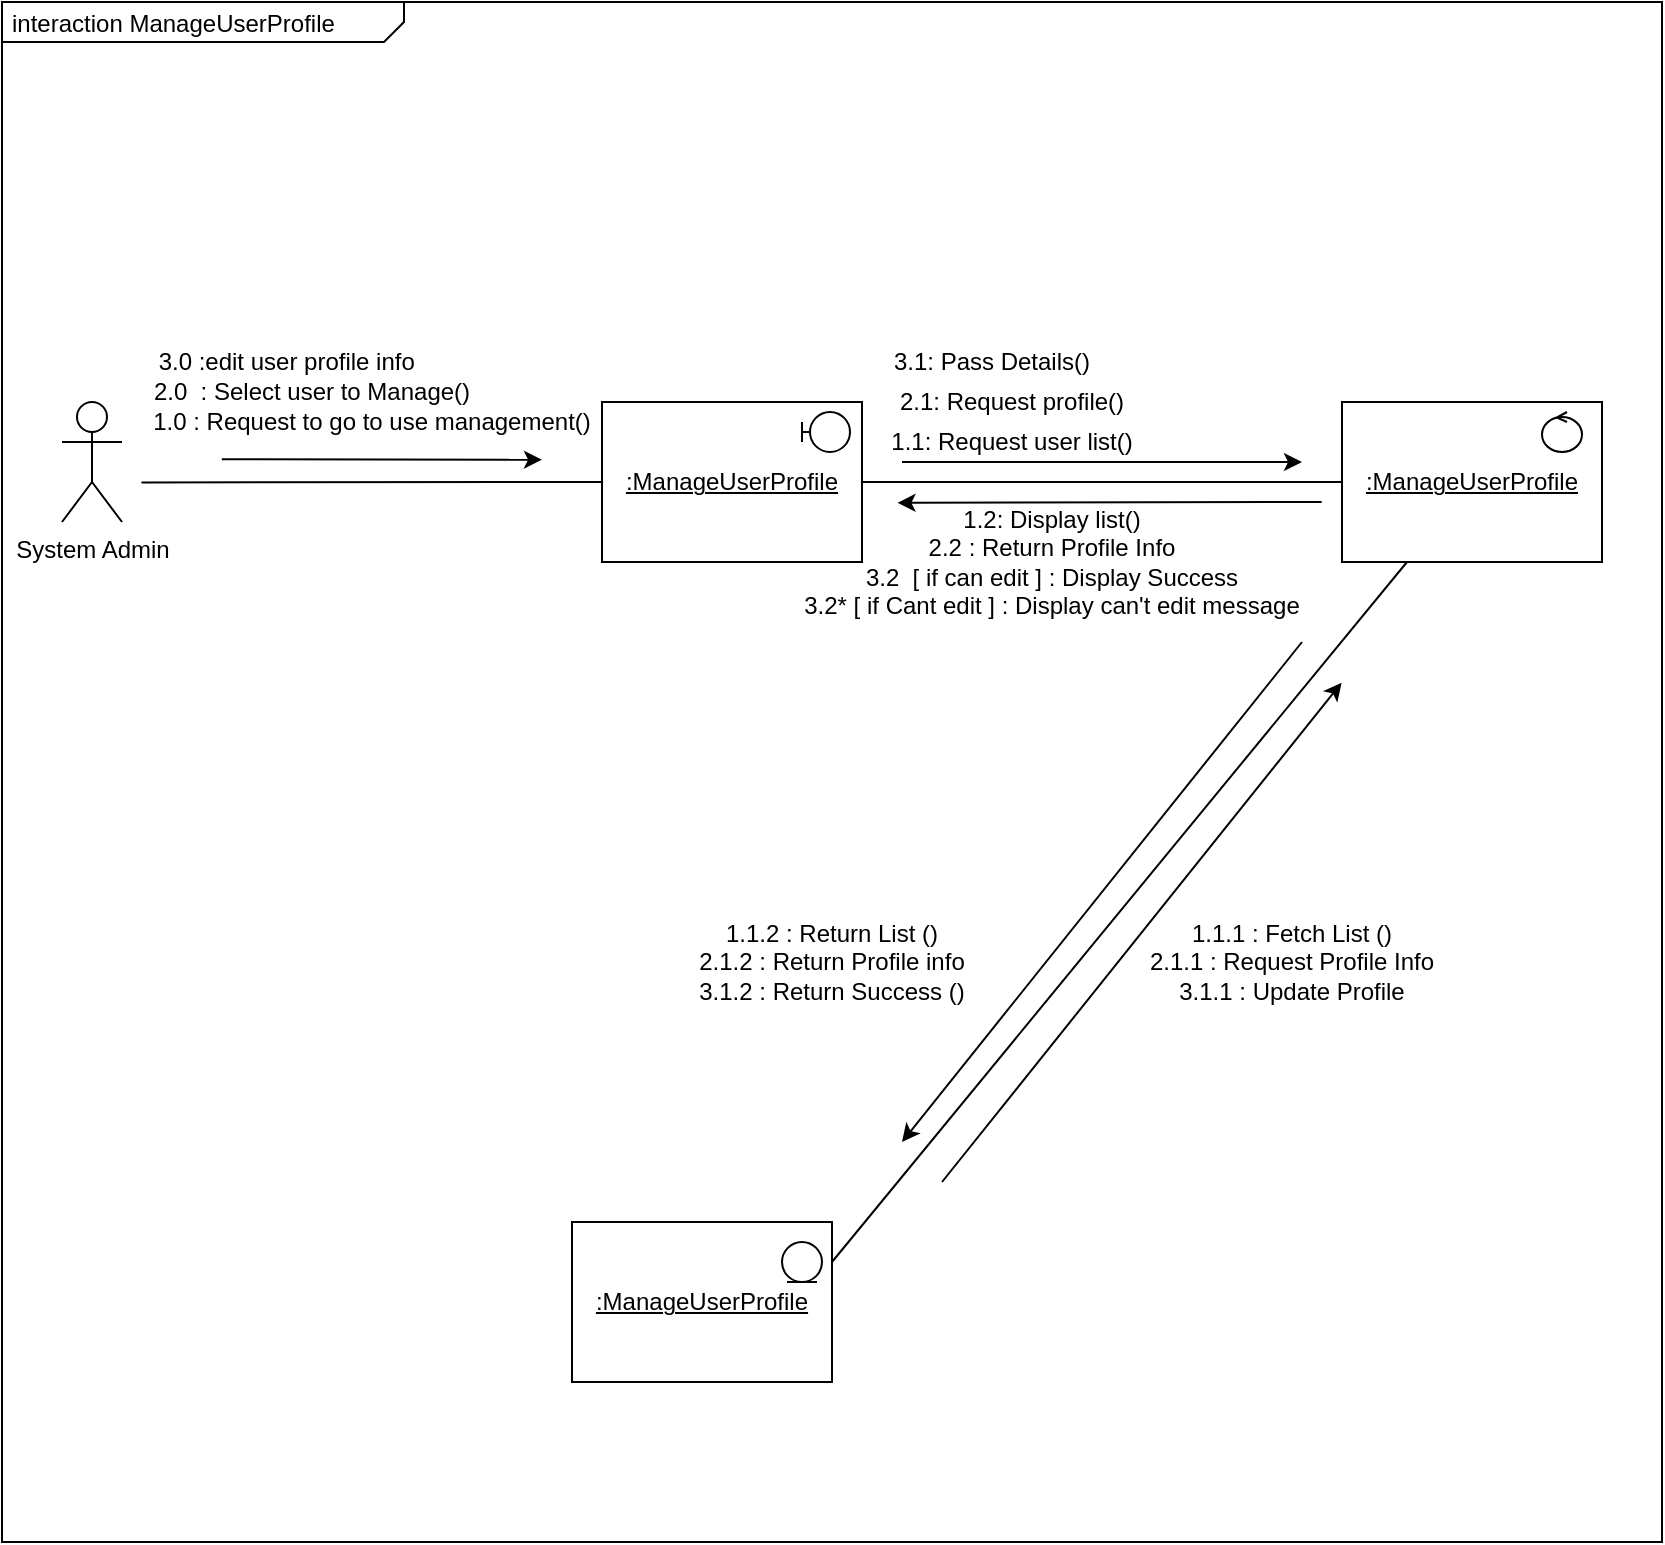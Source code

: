 <mxfile version="24.7.16">
  <diagram name="Page-1" id="lDeib4cnhQOom3pcmBpX">
    <mxGraphModel dx="1710" dy="609" grid="1" gridSize="10" guides="1" tooltips="1" connect="1" arrows="1" fold="1" page="1" pageScale="1" pageWidth="850" pageHeight="1100" math="0" shadow="0">
      <root>
        <mxCell id="0" />
        <mxCell id="1" parent="0" />
        <mxCell id="qHMNKw68laCFIDu4vdMn-2" value="&lt;p style=&quot;margin:0px;margin-top:4px;margin-left:5px;text-align:left;&quot;&gt;interaction ManageUserProfile&lt;/p&gt;" style="html=1;shape=mxgraph.sysml.package;overflow=fill;labelX=201;align=left;spacingLeft=5;verticalAlign=top;spacingTop=-3;" parent="1" vertex="1">
          <mxGeometry x="10" y="40" width="830" height="770" as="geometry" />
        </mxCell>
        <mxCell id="qHMNKw68laCFIDu4vdMn-5" value="System Admin" style="shape=umlActor;html=1;verticalLabelPosition=bottom;verticalAlign=top;align=center;" parent="1" vertex="1">
          <mxGeometry x="40" y="240" width="30" height="60" as="geometry" />
        </mxCell>
        <mxCell id="qHMNKw68laCFIDu4vdMn-6" value="&lt;u&gt;:ManageUserProfile&lt;/u&gt;" style="rounded=0;whiteSpace=wrap;html=1;" parent="1" vertex="1">
          <mxGeometry x="310" y="240" width="130" height="80" as="geometry" />
        </mxCell>
        <mxCell id="qHMNKw68laCFIDu4vdMn-7" value="" style="shape=umlBoundary;whiteSpace=wrap;html=1;" parent="1" vertex="1">
          <mxGeometry x="410" y="245" width="24" height="20" as="geometry" />
        </mxCell>
        <mxCell id="qHMNKw68laCFIDu4vdMn-10" value="" style="endArrow=none;html=1;rounded=0;exitX=0;exitY=0.5;exitDx=0;exitDy=0;entryX=0.084;entryY=0.312;entryDx=0;entryDy=0;entryPerimeter=0;" parent="1" source="qHMNKw68laCFIDu4vdMn-6" target="qHMNKw68laCFIDu4vdMn-2" edge="1">
          <mxGeometry width="50" height="50" relative="1" as="geometry">
            <mxPoint x="330" y="290" as="sourcePoint" />
            <mxPoint x="110.32" y="280.39" as="targetPoint" />
          </mxGeometry>
        </mxCell>
        <mxCell id="qHMNKw68laCFIDu4vdMn-11" value="" style="endArrow=classic;html=1;rounded=0;entryX=0.408;entryY=0.129;entryDx=0;entryDy=0;entryPerimeter=0;" parent="1" edge="1">
          <mxGeometry width="50" height="50" relative="1" as="geometry">
            <mxPoint x="119.92" y="268.57" as="sourcePoint" />
            <mxPoint x="280.0" y="268.86" as="targetPoint" />
          </mxGeometry>
        </mxCell>
        <mxCell id="qHMNKw68laCFIDu4vdMn-12" value="1.0 : Request to go to use management()" style="text;html=1;align=center;verticalAlign=middle;whiteSpace=wrap;rounded=0;" parent="1" vertex="1">
          <mxGeometry x="50" y="235" width="290" height="30" as="geometry" />
        </mxCell>
        <mxCell id="qHMNKw68laCFIDu4vdMn-13" value="2.0&amp;nbsp; : Select user to Manage()" style="text;html=1;align=center;verticalAlign=middle;whiteSpace=wrap;rounded=0;" parent="1" vertex="1">
          <mxGeometry x="20" y="220" width="290" height="30" as="geometry" />
        </mxCell>
        <mxCell id="qHMNKw68laCFIDu4vdMn-14" value="3.0 :edit user profile info&lt;span style=&quot;white-space: pre;&quot;&gt;&#x9;&lt;/span&gt;" style="text;html=1;align=center;verticalAlign=middle;whiteSpace=wrap;rounded=0;" parent="1" vertex="1">
          <mxGeometry x="10" y="205" width="290" height="30" as="geometry" />
        </mxCell>
        <mxCell id="qHMNKw68laCFIDu4vdMn-15" value="&lt;u&gt;:ManageUserProfile&lt;/u&gt;" style="rounded=0;whiteSpace=wrap;html=1;" parent="1" vertex="1">
          <mxGeometry x="680" y="240" width="130" height="80" as="geometry" />
        </mxCell>
        <mxCell id="qHMNKw68laCFIDu4vdMn-18" value="" style="endArrow=none;html=1;rounded=0;entryX=1;entryY=0.5;entryDx=0;entryDy=0;exitX=0;exitY=0.5;exitDx=0;exitDy=0;" parent="1" source="qHMNKw68laCFIDu4vdMn-15" target="qHMNKw68laCFIDu4vdMn-6" edge="1">
          <mxGeometry width="50" height="50" relative="1" as="geometry">
            <mxPoint x="630" y="280" as="sourcePoint" />
            <mxPoint x="440" y="279.41" as="targetPoint" />
          </mxGeometry>
        </mxCell>
        <mxCell id="qHMNKw68laCFIDu4vdMn-20" value="1.1: Request user list()" style="text;html=1;align=center;verticalAlign=middle;whiteSpace=wrap;rounded=0;" parent="1" vertex="1">
          <mxGeometry x="370" y="250" width="290" height="20" as="geometry" />
        </mxCell>
        <mxCell id="qHMNKw68laCFIDu4vdMn-21" value="" style="endArrow=classic;html=1;rounded=0;entryX=1;entryY=1;entryDx=0;entryDy=0;" parent="1" target="qHMNKw68laCFIDu4vdMn-20" edge="1">
          <mxGeometry width="50" height="50" relative="1" as="geometry">
            <mxPoint x="460" y="270" as="sourcePoint" />
            <mxPoint x="510" y="220" as="targetPoint" />
          </mxGeometry>
        </mxCell>
        <mxCell id="qHMNKw68laCFIDu4vdMn-22" value="2.1: Request profile()" style="text;html=1;align=center;verticalAlign=middle;whiteSpace=wrap;rounded=0;" parent="1" vertex="1">
          <mxGeometry x="370" y="230" width="290" height="20" as="geometry" />
        </mxCell>
        <mxCell id="qHMNKw68laCFIDu4vdMn-23" value="3.1: Pass Details()" style="text;html=1;align=center;verticalAlign=middle;whiteSpace=wrap;rounded=0;" parent="1" vertex="1">
          <mxGeometry x="360" y="210" width="290" height="20" as="geometry" />
        </mxCell>
        <mxCell id="qHMNKw68laCFIDu4vdMn-25" value="" style="endArrow=classic;html=1;rounded=0;exitX=0.795;exitY=0.257;exitDx=0;exitDy=0;exitPerimeter=0;" parent="1" edge="1">
          <mxGeometry width="50" height="50" relative="1" as="geometry">
            <mxPoint x="669.85" y="290.0" as="sourcePoint" />
            <mxPoint x="457.755" y="290.43" as="targetPoint" />
          </mxGeometry>
        </mxCell>
        <mxCell id="qHMNKw68laCFIDu4vdMn-26" value="1.2: Display list()&lt;div&gt;2.2 : Return Profile Info&lt;/div&gt;&lt;div&gt;3.2&amp;nbsp; [ if can edit ] : Display Success&lt;/div&gt;&lt;div&gt;3.2* [ if Cant edit ] : Display can&#39;t edit message&lt;/div&gt;" style="text;html=1;align=center;verticalAlign=middle;whiteSpace=wrap;rounded=0;" parent="1" vertex="1">
          <mxGeometry x="390" y="310" width="290" height="20" as="geometry" />
        </mxCell>
        <mxCell id="qHMNKw68laCFIDu4vdMn-27" value="&lt;u&gt;:ManageUserProfile&lt;/u&gt;" style="rounded=0;whiteSpace=wrap;html=1;" parent="1" vertex="1">
          <mxGeometry x="295" y="650" width="130" height="80" as="geometry" />
        </mxCell>
        <mxCell id="qHMNKw68laCFIDu4vdMn-29" value="" style="endArrow=none;html=1;rounded=0;entryX=0.25;entryY=1;entryDx=0;entryDy=0;exitX=1;exitY=0.25;exitDx=0;exitDy=0;" parent="1" source="qHMNKw68laCFIDu4vdMn-27" target="qHMNKw68laCFIDu4vdMn-15" edge="1">
          <mxGeometry width="50" height="50" relative="1" as="geometry">
            <mxPoint x="430" y="460" as="sourcePoint" />
            <mxPoint x="480" y="410" as="targetPoint" />
          </mxGeometry>
        </mxCell>
        <mxCell id="qHMNKw68laCFIDu4vdMn-31" value="1.1.1 : Fetch List ()&lt;div&gt;2.1.1 : Request Profile Info&lt;/div&gt;&lt;div&gt;3.1.1 : Update Profile&lt;/div&gt;" style="text;html=1;align=center;verticalAlign=middle;whiteSpace=wrap;rounded=0;" parent="1" vertex="1">
          <mxGeometry x="510" y="510" width="290" height="20" as="geometry" />
        </mxCell>
        <mxCell id="qHMNKw68laCFIDu4vdMn-32" value="" style="endArrow=classic;html=1;rounded=0;entryX=0.807;entryY=0.442;entryDx=0;entryDy=0;entryPerimeter=0;" parent="1" target="qHMNKw68laCFIDu4vdMn-2" edge="1">
          <mxGeometry width="50" height="50" relative="1" as="geometry">
            <mxPoint x="480" y="630" as="sourcePoint" />
            <mxPoint x="660.0" y="410" as="targetPoint" />
          </mxGeometry>
        </mxCell>
        <mxCell id="qHMNKw68laCFIDu4vdMn-33" value="" style="endArrow=classic;html=1;rounded=0;" parent="1" edge="1">
          <mxGeometry width="50" height="50" relative="1" as="geometry">
            <mxPoint x="660" y="360" as="sourcePoint" />
            <mxPoint x="460" y="610" as="targetPoint" />
          </mxGeometry>
        </mxCell>
        <mxCell id="qHMNKw68laCFIDu4vdMn-34" value="1.1.2 : Return List ()&lt;div&gt;2.1.2 : Return Profile info&lt;/div&gt;&lt;div&gt;3.1.2 : Return Success ()&lt;/div&gt;" style="text;html=1;align=center;verticalAlign=middle;whiteSpace=wrap;rounded=0;" parent="1" vertex="1">
          <mxGeometry x="280" y="510" width="290" height="20" as="geometry" />
        </mxCell>
        <mxCell id="7VeogQIgcyyYzKB9-HFZ-1" value="" style="ellipse;shape=umlEntity;whiteSpace=wrap;html=1;" vertex="1" parent="1">
          <mxGeometry x="400" y="660" width="20" height="20" as="geometry" />
        </mxCell>
        <mxCell id="7VeogQIgcyyYzKB9-HFZ-2" value="" style="ellipse;shape=umlControl;whiteSpace=wrap;html=1;" vertex="1" parent="1">
          <mxGeometry x="780" y="245" width="20" height="20" as="geometry" />
        </mxCell>
      </root>
    </mxGraphModel>
  </diagram>
</mxfile>
